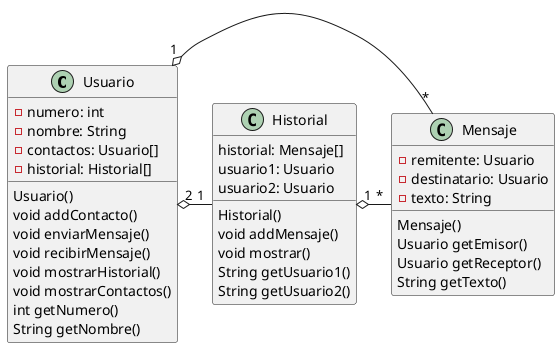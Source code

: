 @startuml
class Usuario{
 -numero: int
 -nombre: String
 -contactos: Usuario[]
 -historial: Historial[]

 Usuario()
 void addContacto()
 void enviarMensaje()
 void recibirMensaje()
 void mostrarHistorial()
 void mostrarContactos()
 int getNumero()
 String getNombre() 
} 

class Historial{
 historial: Mensaje[]
 usuario1: Usuario
 usuario2: Usuario

 Historial()
 void addMensaje()
 void mostrar()
 String getUsuario1()
 String getUsuario2()
}

class Mensaje{
 -remitente: Usuario
 -destinatario: Usuario
 -texto: String

 Mensaje()
 Usuario getEmisor()
 Usuario getReceptor()
 String getTexto()
}

Historial "1" o- "*" Mensaje

Usuario "2" o- "1" Historial

Usuario "1" o- "*" Mensaje

@enduml